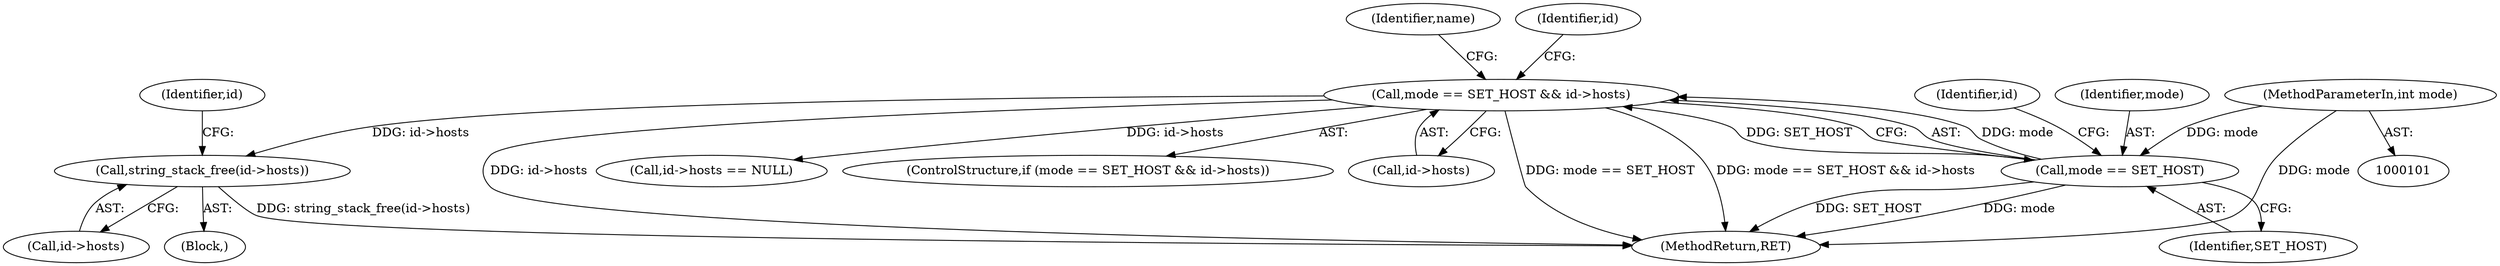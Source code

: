 digraph "0_openbsd_0654414afcce51a16d35d05060190a3ec4618d42@API" {
"1000138" [label="(Call,string_stack_free(id->hosts))"];
"1000130" [label="(Call,mode == SET_HOST && id->hosts)"];
"1000131" [label="(Call,mode == SET_HOST)"];
"1000103" [label="(MethodParameterIn,int mode)"];
"1000135" [label="(Identifier,id)"];
"1000139" [label="(Call,id->hosts)"];
"1000218" [label="(MethodReturn,RET)"];
"1000138" [label="(Call,string_stack_free(id->hosts))"];
"1000131" [label="(Call,mode == SET_HOST)"];
"1000144" [label="(Identifier,id)"];
"1000133" [label="(Identifier,SET_HOST)"];
"1000170" [label="(Call,id->hosts == NULL)"];
"1000150" [label="(Identifier,name)"];
"1000130" [label="(Call,mode == SET_HOST && id->hosts)"];
"1000103" [label="(MethodParameterIn,int mode)"];
"1000129" [label="(ControlStructure,if (mode == SET_HOST && id->hosts))"];
"1000137" [label="(Block,)"];
"1000134" [label="(Call,id->hosts)"];
"1000140" [label="(Identifier,id)"];
"1000132" [label="(Identifier,mode)"];
"1000138" -> "1000137"  [label="AST: "];
"1000138" -> "1000139"  [label="CFG: "];
"1000139" -> "1000138"  [label="AST: "];
"1000144" -> "1000138"  [label="CFG: "];
"1000138" -> "1000218"  [label="DDG: string_stack_free(id->hosts)"];
"1000130" -> "1000138"  [label="DDG: id->hosts"];
"1000130" -> "1000129"  [label="AST: "];
"1000130" -> "1000131"  [label="CFG: "];
"1000130" -> "1000134"  [label="CFG: "];
"1000131" -> "1000130"  [label="AST: "];
"1000134" -> "1000130"  [label="AST: "];
"1000140" -> "1000130"  [label="CFG: "];
"1000150" -> "1000130"  [label="CFG: "];
"1000130" -> "1000218"  [label="DDG: mode == SET_HOST && id->hosts"];
"1000130" -> "1000218"  [label="DDG: id->hosts"];
"1000130" -> "1000218"  [label="DDG: mode == SET_HOST"];
"1000131" -> "1000130"  [label="DDG: mode"];
"1000131" -> "1000130"  [label="DDG: SET_HOST"];
"1000130" -> "1000170"  [label="DDG: id->hosts"];
"1000131" -> "1000133"  [label="CFG: "];
"1000132" -> "1000131"  [label="AST: "];
"1000133" -> "1000131"  [label="AST: "];
"1000135" -> "1000131"  [label="CFG: "];
"1000131" -> "1000218"  [label="DDG: mode"];
"1000131" -> "1000218"  [label="DDG: SET_HOST"];
"1000103" -> "1000131"  [label="DDG: mode"];
"1000103" -> "1000101"  [label="AST: "];
"1000103" -> "1000218"  [label="DDG: mode"];
}

